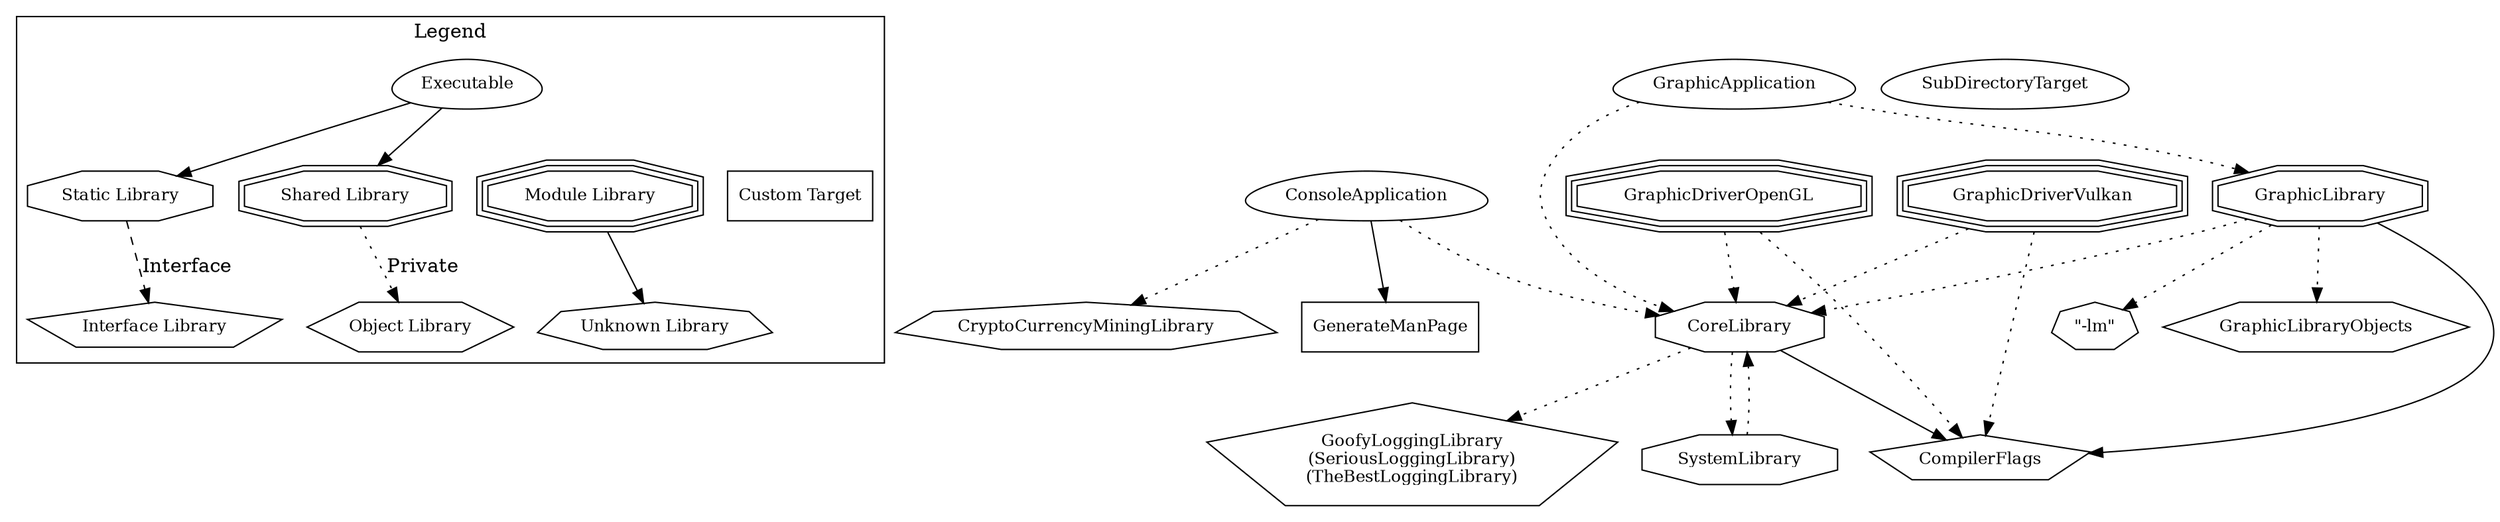 digraph "GraphvizTestProject" {
node [
  fontsize = "12"
];
subgraph clusterLegend {
  label = "Legend";
  color = black;
  edge [ style = invis ];
  legendNode0 [ label = "Executable", shape = egg ];
  legendNode1 [ label = "Static Library", shape = octagon ];
  legendNode2 [ label = "Shared Library", shape = doubleoctagon ];
  legendNode3 [ label = "Module Library", shape = tripleoctagon ];
  legendNode4 [ label = "Interface Library", shape = pentagon ];
  legendNode5 [ label = "Object Library", shape = hexagon ];
  legendNode6 [ label = "Unknown Library", shape = septagon ];
  legendNode7 [ label = "Custom Target", shape = box ];
  legendNode0 -> legendNode1 [ style = solid ];
  legendNode0 -> legendNode2 [ style = solid ];
  legendNode0 -> legendNode3;
  legendNode1 -> legendNode4 [ label = "Interface", style = dashed ];
  legendNode2 -> legendNode5 [ label = "Private", style = dotted ];
  legendNode3 -> legendNode6 [ style = solid ];
  legendNode0 -> legendNode7;
}
    "node0" [ label = "CompilerFlags", shape = pentagon ];
    "node1" [ label = "ConsoleApplication", shape = egg ];
    "node2" [ label = "CoreLibrary", shape = octagon ];
    "node2" -> "node0"  // CoreLibrary -> CompilerFlags
    "node3" [ label = "GoofyLoggingLibrary\n(SeriousLoggingLibrary)\n(TheBestLoggingLibrary)", shape = pentagon ];
    "node2" -> "node3" [ style = dotted ] // CoreLibrary -> GoofyLoggingLibrary
    "node4" [ label = "SystemLibrary", shape = octagon ];
    "node4" -> "node2" [ style = dotted ] // SystemLibrary -> CoreLibrary
    "node2" -> "node4" [ style = dotted ] // CoreLibrary -> SystemLibrary
    "node1" -> "node2" [ style = dotted ] // ConsoleApplication -> CoreLibrary
    "node5" [ label = "CryptoCurrencyMiningLibrary", shape = septagon ];
    "node1" -> "node5" [ style = dotted ] // ConsoleApplication -> CryptoCurrencyMiningLibrary
    "node6" [ label = "GenerateManPage", shape = box ];
    "node1" -> "node6"  // ConsoleApplication -> GenerateManPage
    "node7" [ label = "GraphicApplication", shape = egg ];
    "node7" -> "node2" [ style = dotted ] // GraphicApplication -> CoreLibrary
    "node8" [ label = "GraphicLibrary", shape = doubleoctagon ];
    "node9" [ label = "\"-lm\"", shape = septagon ];
    "node8" -> "node9" [ style = dotted ] // GraphicLibrary -> "-lm"
    "node8" -> "node0"  // GraphicLibrary -> CompilerFlags
    "node8" -> "node2" [ style = dotted ] // GraphicLibrary -> CoreLibrary
    "node10" [ label = "GraphicLibraryObjects", shape = hexagon ];
    "node8" -> "node10" [ style = dotted ] // GraphicLibrary -> GraphicLibraryObjects
    "node7" -> "node8" [ style = dotted ] // GraphicApplication -> GraphicLibrary
    "node11" [ label = "GraphicDriverOpenGL", shape = tripleoctagon ];
    "node11" -> "node0" [ style = dotted ] // GraphicDriverOpenGL -> CompilerFlags
    "node11" -> "node2" [ style = dotted ] // GraphicDriverOpenGL -> CoreLibrary
    "node12" [ label = "GraphicDriverVulkan", shape = tripleoctagon ];
    "node12" -> "node0" [ style = dotted ] // GraphicDriverVulkan -> CompilerFlags
    "node12" -> "node2" [ style = dotted ] // GraphicDriverVulkan -> CoreLibrary
    "node13" [ label = "SubDirectoryTarget", shape = egg ];
}
